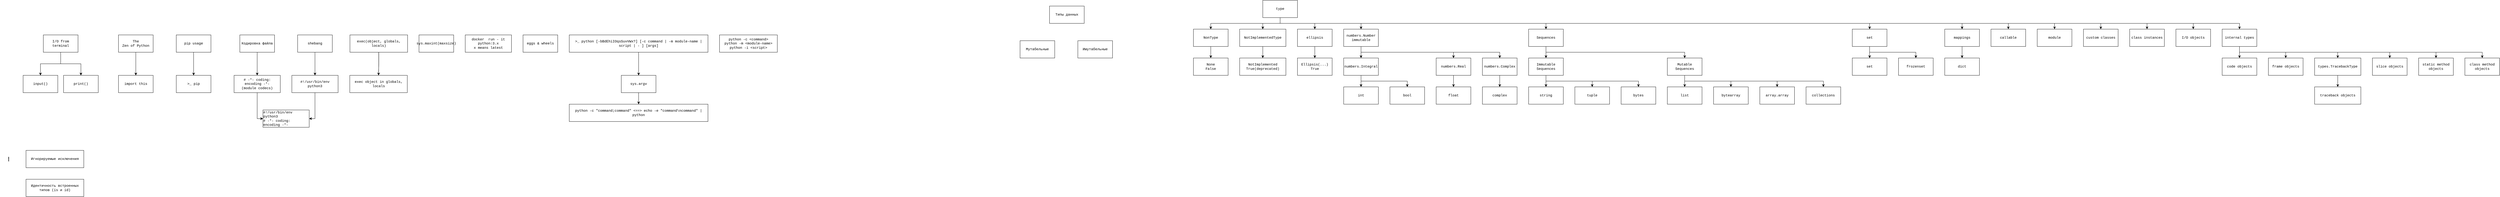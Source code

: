 <mxfile version="17.4.0" type="github">
  <diagram id="f7igN_PYlKPxjjrSWDxX" name="Page-1">
    <mxGraphModel dx="1298" dy="865" grid="1" gridSize="10" guides="1" tooltips="1" connect="1" arrows="1" fold="1" page="1" pageScale="1" pageWidth="827" pageHeight="1169" math="0" shadow="0">
      <root>
        <mxCell id="0" />
        <mxCell id="1" parent="0" />
        <mxCell id="fjqLG9jufIr7hQlXoKtr-2" style="edgeStyle=orthogonalEdgeStyle;rounded=0;orthogonalLoop=1;jettySize=auto;html=1;exitX=0.5;exitY=1;exitDx=0;exitDy=0;entryX=0.5;entryY=0;entryDx=0;entryDy=0;" parent="1" source="402RmO6OI47TIIfogovb-1" target="fjqLG9jufIr7hQlXoKtr-1" edge="1">
          <mxGeometry relative="1" as="geometry" />
        </mxCell>
        <mxCell id="fjqLG9jufIr7hQlXoKtr-4" style="edgeStyle=orthogonalEdgeStyle;rounded=0;orthogonalLoop=1;jettySize=auto;html=1;exitX=0.5;exitY=1;exitDx=0;exitDy=0;" parent="1" source="402RmO6OI47TIIfogovb-1" target="fjqLG9jufIr7hQlXoKtr-3" edge="1">
          <mxGeometry relative="1" as="geometry" />
        </mxCell>
        <mxCell id="402RmO6OI47TIIfogovb-1" value="I/O from terminal" style="rounded=0;whiteSpace=wrap;html=1;" parent="1" vertex="1">
          <mxGeometry x="180" y="180" width="120" height="60" as="geometry" />
        </mxCell>
        <mxCell id="fjqLG9jufIr7hQlXoKtr-1" value="input()" style="whiteSpace=wrap;html=1;" parent="1" vertex="1">
          <mxGeometry x="110" y="320" width="120" height="60" as="geometry" />
        </mxCell>
        <mxCell id="fjqLG9jufIr7hQlXoKtr-3" value="print()" style="whiteSpace=wrap;html=1;" parent="1" vertex="1">
          <mxGeometry x="250" y="320" width="120" height="60" as="geometry" />
        </mxCell>
        <mxCell id="fjqLG9jufIr7hQlXoKtr-7" style="edgeStyle=orthogonalEdgeStyle;rounded=0;orthogonalLoop=1;jettySize=auto;html=1;exitX=0.5;exitY=1;exitDx=0;exitDy=0;entryX=0.5;entryY=0;entryDx=0;entryDy=0;" parent="1" source="fjqLG9jufIr7hQlXoKtr-5" target="fjqLG9jufIr7hQlXoKtr-6" edge="1">
          <mxGeometry relative="1" as="geometry" />
        </mxCell>
        <mxCell id="fjqLG9jufIr7hQlXoKtr-5" value="The &lt;br&gt;Zen of Python" style="whiteSpace=wrap;html=1;" parent="1" vertex="1">
          <mxGeometry x="440" y="180" width="120" height="60" as="geometry" />
        </mxCell>
        <mxCell id="fjqLG9jufIr7hQlXoKtr-6" value="import this" style="whiteSpace=wrap;html=1;" parent="1" vertex="1">
          <mxGeometry x="440" y="320" width="120" height="60" as="geometry" />
        </mxCell>
        <mxCell id="fjqLG9jufIr7hQlXoKtr-10" style="edgeStyle=orthogonalEdgeStyle;rounded=0;orthogonalLoop=1;jettySize=auto;html=1;exitX=0.5;exitY=1;exitDx=0;exitDy=0;" parent="1" source="fjqLG9jufIr7hQlXoKtr-8" target="fjqLG9jufIr7hQlXoKtr-9" edge="1">
          <mxGeometry relative="1" as="geometry" />
        </mxCell>
        <mxCell id="fjqLG9jufIr7hQlXoKtr-8" value="pip usage" style="whiteSpace=wrap;html=1;" parent="1" vertex="1">
          <mxGeometry x="640" y="180" width="120" height="60" as="geometry" />
        </mxCell>
        <mxCell id="fjqLG9jufIr7hQlXoKtr-9" value="&amp;gt;_ pip" style="whiteSpace=wrap;html=1;" parent="1" vertex="1">
          <mxGeometry x="640" y="320" width="120" height="60" as="geometry" />
        </mxCell>
        <mxCell id="fjqLG9jufIr7hQlXoKtr-13" style="edgeStyle=orthogonalEdgeStyle;rounded=0;orthogonalLoop=1;jettySize=auto;html=1;exitX=0.5;exitY=1;exitDx=0;exitDy=0;entryX=0.5;entryY=0;entryDx=0;entryDy=0;" parent="1" source="fjqLG9jufIr7hQlXoKtr-11" target="fjqLG9jufIr7hQlXoKtr-12" edge="1">
          <mxGeometry relative="1" as="geometry" />
        </mxCell>
        <mxCell id="fjqLG9jufIr7hQlXoKtr-11" value="Кодировка файла" style="whiteSpace=wrap;html=1;" parent="1" vertex="1">
          <mxGeometry x="860" y="180" width="120" height="60" as="geometry" />
        </mxCell>
        <mxCell id="fjqLG9jufIr7hQlXoKtr-20" style="edgeStyle=orthogonalEdgeStyle;rounded=0;orthogonalLoop=1;jettySize=auto;html=1;exitX=0.5;exitY=1;exitDx=0;exitDy=0;entryX=0;entryY=0.5;entryDx=0;entryDy=0;" parent="1" source="fjqLG9jufIr7hQlXoKtr-12" target="fjqLG9jufIr7hQlXoKtr-17" edge="1">
          <mxGeometry relative="1" as="geometry" />
        </mxCell>
        <mxCell id="fjqLG9jufIr7hQlXoKtr-12" value="# -*- coding: encoding -*-&lt;br&gt;(module codecs)" style="whiteSpace=wrap;html=1;" parent="1" vertex="1">
          <mxGeometry x="840" y="320" width="160" height="60" as="geometry" />
        </mxCell>
        <mxCell id="fjqLG9jufIr7hQlXoKtr-16" style="edgeStyle=orthogonalEdgeStyle;rounded=0;orthogonalLoop=1;jettySize=auto;html=1;exitX=0.5;exitY=1;exitDx=0;exitDy=0;entryX=0.5;entryY=0;entryDx=0;entryDy=0;" parent="1" source="fjqLG9jufIr7hQlXoKtr-14" target="fjqLG9jufIr7hQlXoKtr-15" edge="1">
          <mxGeometry relative="1" as="geometry" />
        </mxCell>
        <mxCell id="fjqLG9jufIr7hQlXoKtr-14" value="shebang" style="whiteSpace=wrap;html=1;" parent="1" vertex="1">
          <mxGeometry x="1060" y="180" width="120" height="60" as="geometry" />
        </mxCell>
        <mxCell id="fjqLG9jufIr7hQlXoKtr-19" style="edgeStyle=orthogonalEdgeStyle;rounded=0;orthogonalLoop=1;jettySize=auto;html=1;exitX=0.5;exitY=1;exitDx=0;exitDy=0;entryX=1;entryY=0.5;entryDx=0;entryDy=0;" parent="1" source="fjqLG9jufIr7hQlXoKtr-15" target="fjqLG9jufIr7hQlXoKtr-17" edge="1">
          <mxGeometry relative="1" as="geometry" />
        </mxCell>
        <mxCell id="fjqLG9jufIr7hQlXoKtr-15" value="#!/usr/bin/env python3" style="whiteSpace=wrap;html=1;" parent="1" vertex="1">
          <mxGeometry x="1040" y="320" width="160" height="60" as="geometry" />
        </mxCell>
        <mxCell id="fjqLG9jufIr7hQlXoKtr-17" value="&lt;div style=&quot;text-align: left&quot;&gt;#!/usr/bin/env python3&lt;/div&gt;&lt;div style=&quot;text-align: left&quot;&gt;# -*- coding: encoding -*-&lt;/div&gt;" style="whiteSpace=wrap;html=1;" parent="1" vertex="1">
          <mxGeometry x="940" y="440" width="160" height="60" as="geometry" />
        </mxCell>
        <mxCell id="fjqLG9jufIr7hQlXoKtr-23" style="edgeStyle=orthogonalEdgeStyle;rounded=0;orthogonalLoop=1;jettySize=auto;html=1;exitX=0.5;exitY=1;exitDx=0;exitDy=0;entryX=0.5;entryY=0;entryDx=0;entryDy=0;" parent="1" source="fjqLG9jufIr7hQlXoKtr-21" target="fjqLG9jufIr7hQlXoKtr-22" edge="1">
          <mxGeometry relative="1" as="geometry" />
        </mxCell>
        <mxCell id="fjqLG9jufIr7hQlXoKtr-21" value="exec(object, globals, locals)" style="whiteSpace=wrap;html=1;" parent="1" vertex="1">
          <mxGeometry x="1241" y="180" width="199.5" height="60" as="geometry" />
        </mxCell>
        <mxCell id="fjqLG9jufIr7hQlXoKtr-22" value="exec object in globals, locals" style="whiteSpace=wrap;html=1;" parent="1" vertex="1">
          <mxGeometry x="1240.5" y="320" width="199" height="60" as="geometry" />
        </mxCell>
        <mxCell id="fjqLG9jufIr7hQlXoKtr-24" value="Игнорируемые исключения" style="whiteSpace=wrap;html=1;" parent="1" vertex="1">
          <mxGeometry x="120" y="580" width="200" height="60" as="geometry" />
        </mxCell>
        <mxCell id="fjqLG9jufIr7hQlXoKtr-25" value="&lt;font style=&quot;font-size: 20px&quot;&gt;!&lt;/font&gt;" style="text;html=1;strokeColor=none;fillColor=none;align=center;verticalAlign=middle;whiteSpace=wrap;rounded=0;" parent="1" vertex="1">
          <mxGeometry x="30" y="595" width="60" height="30" as="geometry" />
        </mxCell>
        <mxCell id="fjqLG9jufIr7hQlXoKtr-26" value="sys.maxint(maxsize)" style="whiteSpace=wrap;html=1;fontSize=12;fontStyle=0" parent="1" vertex="1">
          <mxGeometry x="1480" y="180" width="120" height="60" as="geometry" />
        </mxCell>
        <mxCell id="fjqLG9jufIr7hQlXoKtr-27" value="Идентичность встроенных типов (is и id)" style="whiteSpace=wrap;html=1;fontSize=12;" parent="1" vertex="1">
          <mxGeometry x="120" y="680" width="200" height="60" as="geometry" />
        </mxCell>
        <mxCell id="fjqLG9jufIr7hQlXoKtr-28" value="docker &amp;nbsp;run - it python:3.x&lt;br&gt;x means latest" style="whiteSpace=wrap;html=1;fontSize=12;" parent="1" vertex="1">
          <mxGeometry x="1640" y="180" width="160" height="60" as="geometry" />
        </mxCell>
        <mxCell id="fjqLG9jufIr7hQlXoKtr-29" value="eggs &amp;amp; wheels" style="whiteSpace=wrap;html=1;fontSize=12;" parent="1" vertex="1">
          <mxGeometry x="1840" y="180" width="120" height="60" as="geometry" />
        </mxCell>
        <mxCell id="fjqLG9jufIr7hQlXoKtr-33" style="edgeStyle=orthogonalEdgeStyle;rounded=0;orthogonalLoop=1;jettySize=auto;html=1;exitX=0.5;exitY=1;exitDx=0;exitDy=0;entryX=0.5;entryY=0;entryDx=0;entryDy=0;fontSize=12;" parent="1" source="fjqLG9jufIr7hQlXoKtr-30" target="fjqLG9jufIr7hQlXoKtr-32" edge="1">
          <mxGeometry relative="1" as="geometry" />
        </mxCell>
        <mxCell id="fjqLG9jufIr7hQlXoKtr-30" value="&amp;gt;_&amp;nbsp;python [-bBdEhiIOqsSuvVWx?] [-c command | -m module-name | script | - ] [args]" style="whiteSpace=wrap;html=1;fontSize=12;" parent="1" vertex="1">
          <mxGeometry x="2000" y="180" width="480" height="60" as="geometry" />
        </mxCell>
        <mxCell id="fjqLG9jufIr7hQlXoKtr-35" style="edgeStyle=orthogonalEdgeStyle;rounded=0;orthogonalLoop=1;jettySize=auto;html=1;exitX=0.5;exitY=1;exitDx=0;exitDy=0;entryX=0.5;entryY=0;entryDx=0;entryDy=0;fontSize=12;" parent="1" source="fjqLG9jufIr7hQlXoKtr-32" target="fjqLG9jufIr7hQlXoKtr-34" edge="1">
          <mxGeometry relative="1" as="geometry" />
        </mxCell>
        <mxCell id="fjqLG9jufIr7hQlXoKtr-32" value="sys.argv" style="whiteSpace=wrap;html=1;fontSize=12;" parent="1" vertex="1">
          <mxGeometry x="2180" y="320" width="120" height="60" as="geometry" />
        </mxCell>
        <mxCell id="fjqLG9jufIr7hQlXoKtr-34" value="python -c &quot;command;command&quot; &amp;lt;==&amp;gt; echo -e &quot;command\ncommand&quot; | python" style="whiteSpace=wrap;html=1;fontSize=12;" parent="1" vertex="1">
          <mxGeometry x="2000" y="420" width="480" height="60" as="geometry" />
        </mxCell>
        <mxCell id="dHfb87SPBxzQ6KdG2XZ1-1" value="python -c &amp;lt;command&amp;gt;&lt;br&gt;python -m &amp;lt;module-name&amp;gt;&lt;br&gt;python -i &amp;lt;script&amp;gt;" style="whiteSpace=wrap;html=1;" parent="1" vertex="1">
          <mxGeometry x="2520" y="180" width="200" height="60" as="geometry" />
        </mxCell>
        <mxCell id="pvh-8OEyMAAPhfDKWapa-1" value="Типы данных" style="whiteSpace=wrap;html=1;" parent="1" vertex="1">
          <mxGeometry x="3662" y="80" width="120" height="60" as="geometry" />
        </mxCell>
        <mxCell id="pvh-8OEyMAAPhfDKWapa-2" value="Мутабельные" style="whiteSpace=wrap;html=1;" parent="1" vertex="1">
          <mxGeometry x="3560" y="200" width="120" height="60" as="geometry" />
        </mxCell>
        <mxCell id="pvh-8OEyMAAPhfDKWapa-3" value="Имутабельные" style="whiteSpace=wrap;html=1;" parent="1" vertex="1">
          <mxGeometry x="3760" y="200" width="120" height="60" as="geometry" />
        </mxCell>
        <mxCell id="pvh-8OEyMAAPhfDKWapa-29" style="edgeStyle=orthogonalEdgeStyle;rounded=0;orthogonalLoop=1;jettySize=auto;html=1;exitX=0.5;exitY=1;exitDx=0;exitDy=0;fontFamily=Courier New;" parent="1" source="pvh-8OEyMAAPhfDKWapa-4" target="pvh-8OEyMAAPhfDKWapa-11" edge="1">
          <mxGeometry relative="1" as="geometry" />
        </mxCell>
        <mxCell id="pvh-8OEyMAAPhfDKWapa-30" style="edgeStyle=orthogonalEdgeStyle;rounded=0;orthogonalLoop=1;jettySize=auto;html=1;exitX=0.5;exitY=1;exitDx=0;exitDy=0;fontFamily=Courier New;" parent="1" source="pvh-8OEyMAAPhfDKWapa-4" target="pvh-8OEyMAAPhfDKWapa-19" edge="1">
          <mxGeometry relative="1" as="geometry" />
        </mxCell>
        <mxCell id="pvh-8OEyMAAPhfDKWapa-32" style="edgeStyle=orthogonalEdgeStyle;rounded=0;orthogonalLoop=1;jettySize=auto;html=1;exitX=0.5;exitY=1;exitDx=0;exitDy=0;entryX=0.5;entryY=0;entryDx=0;entryDy=0;fontFamily=Courier New;" parent="1" source="pvh-8OEyMAAPhfDKWapa-4" target="pvh-8OEyMAAPhfDKWapa-5" edge="1">
          <mxGeometry relative="1" as="geometry" />
        </mxCell>
        <mxCell id="pvh-8OEyMAAPhfDKWapa-34" style="edgeStyle=orthogonalEdgeStyle;rounded=0;orthogonalLoop=1;jettySize=auto;html=1;exitX=0.5;exitY=1;exitDx=0;exitDy=0;fontFamily=Courier New;" parent="1" source="pvh-8OEyMAAPhfDKWapa-4" target="pvh-8OEyMAAPhfDKWapa-7" edge="1">
          <mxGeometry relative="1" as="geometry" />
        </mxCell>
        <mxCell id="pvh-8OEyMAAPhfDKWapa-35" style="edgeStyle=orthogonalEdgeStyle;rounded=0;orthogonalLoop=1;jettySize=auto;html=1;exitX=0.5;exitY=1;exitDx=0;exitDy=0;entryX=0.5;entryY=0;entryDx=0;entryDy=0;fontFamily=Courier New;" parent="1" source="pvh-8OEyMAAPhfDKWapa-4" target="pvh-8OEyMAAPhfDKWapa-9" edge="1">
          <mxGeometry relative="1" as="geometry" />
        </mxCell>
        <mxCell id="pvh-8OEyMAAPhfDKWapa-55" style="edgeStyle=orthogonalEdgeStyle;rounded=0;orthogonalLoop=1;jettySize=auto;html=1;exitX=0.5;exitY=1;exitDx=0;exitDy=0;entryX=0.5;entryY=0;entryDx=0;entryDy=0;fontFamily=Courier New;" parent="1" source="pvh-8OEyMAAPhfDKWapa-4" target="pvh-8OEyMAAPhfDKWapa-54" edge="1">
          <mxGeometry relative="1" as="geometry" />
        </mxCell>
        <mxCell id="pvh-8OEyMAAPhfDKWapa-63" style="edgeStyle=orthogonalEdgeStyle;rounded=0;orthogonalLoop=1;jettySize=auto;html=1;exitX=0.5;exitY=1;exitDx=0;exitDy=0;fontFamily=Courier New;" parent="1" source="pvh-8OEyMAAPhfDKWapa-4" target="pvh-8OEyMAAPhfDKWapa-60" edge="1">
          <mxGeometry relative="1" as="geometry" />
        </mxCell>
        <mxCell id="pvh-8OEyMAAPhfDKWapa-4" value="type" style="whiteSpace=wrap;html=1;fontFamily=Courier New;" parent="1" vertex="1">
          <mxGeometry x="4400" y="60" width="120" height="60" as="geometry" />
        </mxCell>
        <mxCell id="pvh-8OEyMAAPhfDKWapa-33" style="edgeStyle=orthogonalEdgeStyle;rounded=0;orthogonalLoop=1;jettySize=auto;html=1;exitX=0.5;exitY=1;exitDx=0;exitDy=0;entryX=0.5;entryY=0;entryDx=0;entryDy=0;fontFamily=Courier New;" parent="1" source="pvh-8OEyMAAPhfDKWapa-5" target="pvh-8OEyMAAPhfDKWapa-6" edge="1">
          <mxGeometry relative="1" as="geometry" />
        </mxCell>
        <mxCell id="pvh-8OEyMAAPhfDKWapa-5" value="NonType" style="whiteSpace=wrap;html=1;fontFamily=Courier New;" parent="1" vertex="1">
          <mxGeometry x="4160" y="160" width="120" height="60" as="geometry" />
        </mxCell>
        <mxCell id="pvh-8OEyMAAPhfDKWapa-6" value="None&lt;br&gt;False" style="whiteSpace=wrap;html=1;fontFamily=Courier New;" parent="1" vertex="1">
          <mxGeometry x="4160" y="260" width="120" height="60" as="geometry" />
        </mxCell>
        <mxCell id="pvh-8OEyMAAPhfDKWapa-36" style="edgeStyle=orthogonalEdgeStyle;rounded=0;orthogonalLoop=1;jettySize=auto;html=1;exitX=0.5;exitY=1;exitDx=0;exitDy=0;entryX=0.5;entryY=0;entryDx=0;entryDy=0;fontFamily=Courier New;" parent="1" source="pvh-8OEyMAAPhfDKWapa-7" target="pvh-8OEyMAAPhfDKWapa-8" edge="1">
          <mxGeometry relative="1" as="geometry" />
        </mxCell>
        <mxCell id="pvh-8OEyMAAPhfDKWapa-7" value="NotImplementedType" style="whiteSpace=wrap;html=1;fontFamily=Courier New;" parent="1" vertex="1">
          <mxGeometry x="4320" y="160" width="160" height="60" as="geometry" />
        </mxCell>
        <mxCell id="pvh-8OEyMAAPhfDKWapa-8" value="NotImplemented&lt;br&gt;True(deprecated)" style="whiteSpace=wrap;html=1;fontFamily=Courier New;" parent="1" vertex="1">
          <mxGeometry x="4320" y="260" width="160" height="60" as="geometry" />
        </mxCell>
        <mxCell id="pvh-8OEyMAAPhfDKWapa-37" style="edgeStyle=orthogonalEdgeStyle;rounded=0;orthogonalLoop=1;jettySize=auto;html=1;exitX=0.5;exitY=1;exitDx=0;exitDy=0;entryX=0.5;entryY=0;entryDx=0;entryDy=0;fontFamily=Courier New;" parent="1" source="pvh-8OEyMAAPhfDKWapa-9" target="pvh-8OEyMAAPhfDKWapa-10" edge="1">
          <mxGeometry relative="1" as="geometry" />
        </mxCell>
        <mxCell id="pvh-8OEyMAAPhfDKWapa-9" value="ellipsis" style="whiteSpace=wrap;html=1;fontFamily=Courier New;" parent="1" vertex="1">
          <mxGeometry x="4520" y="160" width="120" height="60" as="geometry" />
        </mxCell>
        <mxCell id="pvh-8OEyMAAPhfDKWapa-10" value="Ellipsis(...)&lt;br&gt;True" style="whiteSpace=wrap;html=1;fontFamily=Courier New;" parent="1" vertex="1">
          <mxGeometry x="4520" y="260" width="120" height="60" as="geometry" />
        </mxCell>
        <mxCell id="pvh-8OEyMAAPhfDKWapa-21" style="edgeStyle=orthogonalEdgeStyle;rounded=0;orthogonalLoop=1;jettySize=auto;html=1;exitX=0.5;exitY=1;exitDx=0;exitDy=0;entryX=0.5;entryY=0;entryDx=0;entryDy=0;fontFamily=Courier New;" parent="1" source="pvh-8OEyMAAPhfDKWapa-11" target="pvh-8OEyMAAPhfDKWapa-12" edge="1">
          <mxGeometry relative="1" as="geometry" />
        </mxCell>
        <mxCell id="pvh-8OEyMAAPhfDKWapa-24" style="edgeStyle=orthogonalEdgeStyle;rounded=0;orthogonalLoop=1;jettySize=auto;html=1;exitX=0.5;exitY=1;exitDx=0;exitDy=0;fontFamily=Courier New;" parent="1" source="pvh-8OEyMAAPhfDKWapa-11" target="pvh-8OEyMAAPhfDKWapa-14" edge="1">
          <mxGeometry relative="1" as="geometry" />
        </mxCell>
        <mxCell id="pvh-8OEyMAAPhfDKWapa-26" style="edgeStyle=orthogonalEdgeStyle;rounded=0;orthogonalLoop=1;jettySize=auto;html=1;exitX=0.5;exitY=1;exitDx=0;exitDy=0;entryX=0.5;entryY=0;entryDx=0;entryDy=0;fontFamily=Courier New;" parent="1" source="pvh-8OEyMAAPhfDKWapa-11" target="pvh-8OEyMAAPhfDKWapa-17" edge="1">
          <mxGeometry relative="1" as="geometry" />
        </mxCell>
        <mxCell id="pvh-8OEyMAAPhfDKWapa-11" value="numbers.Number&lt;br&gt;immutable" style="whiteSpace=wrap;html=1;fontFamily=Courier New;" parent="1" vertex="1">
          <mxGeometry x="4680" y="160" width="120" height="60" as="geometry" />
        </mxCell>
        <mxCell id="pvh-8OEyMAAPhfDKWapa-22" style="edgeStyle=orthogonalEdgeStyle;rounded=0;orthogonalLoop=1;jettySize=auto;html=1;exitX=0.5;exitY=1;exitDx=0;exitDy=0;entryX=0.5;entryY=0;entryDx=0;entryDy=0;fontFamily=Courier New;" parent="1" source="pvh-8OEyMAAPhfDKWapa-12" target="pvh-8OEyMAAPhfDKWapa-13" edge="1">
          <mxGeometry relative="1" as="geometry" />
        </mxCell>
        <mxCell id="pvh-8OEyMAAPhfDKWapa-23" style="edgeStyle=orthogonalEdgeStyle;rounded=0;orthogonalLoop=1;jettySize=auto;html=1;exitX=0.5;exitY=1;exitDx=0;exitDy=0;fontFamily=Courier New;" parent="1" source="pvh-8OEyMAAPhfDKWapa-12" target="pvh-8OEyMAAPhfDKWapa-15" edge="1">
          <mxGeometry relative="1" as="geometry" />
        </mxCell>
        <mxCell id="pvh-8OEyMAAPhfDKWapa-12" value="numbers.Integral" style="whiteSpace=wrap;html=1;fontFamily=Courier New;" parent="1" vertex="1">
          <mxGeometry x="4680" y="260" width="120" height="60" as="geometry" />
        </mxCell>
        <mxCell id="pvh-8OEyMAAPhfDKWapa-13" value="int" style="whiteSpace=wrap;html=1;fontFamily=Courier New;" parent="1" vertex="1">
          <mxGeometry x="4680" y="360" width="120" height="60" as="geometry" />
        </mxCell>
        <mxCell id="pvh-8OEyMAAPhfDKWapa-25" style="edgeStyle=orthogonalEdgeStyle;rounded=0;orthogonalLoop=1;jettySize=auto;html=1;exitX=0.5;exitY=1;exitDx=0;exitDy=0;entryX=0.5;entryY=0;entryDx=0;entryDy=0;fontFamily=Courier New;" parent="1" source="pvh-8OEyMAAPhfDKWapa-14" target="pvh-8OEyMAAPhfDKWapa-16" edge="1">
          <mxGeometry relative="1" as="geometry" />
        </mxCell>
        <mxCell id="pvh-8OEyMAAPhfDKWapa-14" value="numbers.Real" style="whiteSpace=wrap;html=1;fontFamily=Courier New;" parent="1" vertex="1">
          <mxGeometry x="5000" y="260" width="120" height="60" as="geometry" />
        </mxCell>
        <mxCell id="pvh-8OEyMAAPhfDKWapa-15" value="bool" style="whiteSpace=wrap;html=1;fontFamily=Courier New;" parent="1" vertex="1">
          <mxGeometry x="4840" y="360" width="120" height="60" as="geometry" />
        </mxCell>
        <mxCell id="pvh-8OEyMAAPhfDKWapa-16" value="float" style="whiteSpace=wrap;html=1;fontFamily=Courier New;" parent="1" vertex="1">
          <mxGeometry x="5000" y="360" width="120" height="60" as="geometry" />
        </mxCell>
        <mxCell id="pvh-8OEyMAAPhfDKWapa-27" style="edgeStyle=orthogonalEdgeStyle;rounded=0;orthogonalLoop=1;jettySize=auto;html=1;exitX=0.5;exitY=1;exitDx=0;exitDy=0;entryX=0.5;entryY=0;entryDx=0;entryDy=0;fontFamily=Courier New;" parent="1" source="pvh-8OEyMAAPhfDKWapa-17" target="pvh-8OEyMAAPhfDKWapa-18" edge="1">
          <mxGeometry relative="1" as="geometry" />
        </mxCell>
        <mxCell id="pvh-8OEyMAAPhfDKWapa-17" value="numbers.Complex" style="whiteSpace=wrap;html=1;fontFamily=Courier New;" parent="1" vertex="1">
          <mxGeometry x="5160" y="260" width="120" height="60" as="geometry" />
        </mxCell>
        <mxCell id="pvh-8OEyMAAPhfDKWapa-18" value="complex" style="whiteSpace=wrap;html=1;fontFamily=Courier New;" parent="1" vertex="1">
          <mxGeometry x="5160" y="360" width="120" height="60" as="geometry" />
        </mxCell>
        <mxCell id="pvh-8OEyMAAPhfDKWapa-31" style="edgeStyle=orthogonalEdgeStyle;rounded=0;orthogonalLoop=1;jettySize=auto;html=1;exitX=0.5;exitY=1;exitDx=0;exitDy=0;entryX=0.5;entryY=0;entryDx=0;entryDy=0;fontFamily=Courier New;" parent="1" source="pvh-8OEyMAAPhfDKWapa-19" target="pvh-8OEyMAAPhfDKWapa-20" edge="1">
          <mxGeometry relative="1" as="geometry" />
        </mxCell>
        <mxCell id="pvh-8OEyMAAPhfDKWapa-45" style="edgeStyle=orthogonalEdgeStyle;rounded=0;orthogonalLoop=1;jettySize=auto;html=1;exitX=0.5;exitY=1;exitDx=0;exitDy=0;entryX=0.5;entryY=0;entryDx=0;entryDy=0;fontFamily=Courier New;" parent="1" source="pvh-8OEyMAAPhfDKWapa-19" target="pvh-8OEyMAAPhfDKWapa-44" edge="1">
          <mxGeometry relative="1" as="geometry" />
        </mxCell>
        <mxCell id="pvh-8OEyMAAPhfDKWapa-19" value="Sequences" style="whiteSpace=wrap;html=1;fontFamily=Courier New;" parent="1" vertex="1">
          <mxGeometry x="5320" y="160" width="120" height="60" as="geometry" />
        </mxCell>
        <mxCell id="pvh-8OEyMAAPhfDKWapa-39" style="edgeStyle=orthogonalEdgeStyle;rounded=0;orthogonalLoop=1;jettySize=auto;html=1;exitX=0.5;exitY=1;exitDx=0;exitDy=0;entryX=0.5;entryY=0;entryDx=0;entryDy=0;fontFamily=Courier New;" parent="1" source="pvh-8OEyMAAPhfDKWapa-20" target="pvh-8OEyMAAPhfDKWapa-38" edge="1">
          <mxGeometry relative="1" as="geometry" />
        </mxCell>
        <mxCell id="pvh-8OEyMAAPhfDKWapa-41" style="edgeStyle=orthogonalEdgeStyle;rounded=0;orthogonalLoop=1;jettySize=auto;html=1;exitX=0.5;exitY=1;exitDx=0;exitDy=0;fontFamily=Courier New;" parent="1" source="pvh-8OEyMAAPhfDKWapa-20" target="pvh-8OEyMAAPhfDKWapa-40" edge="1">
          <mxGeometry relative="1" as="geometry" />
        </mxCell>
        <mxCell id="pvh-8OEyMAAPhfDKWapa-43" style="edgeStyle=orthogonalEdgeStyle;rounded=0;orthogonalLoop=1;jettySize=auto;html=1;exitX=0.5;exitY=1;exitDx=0;exitDy=0;entryX=0.5;entryY=0;entryDx=0;entryDy=0;fontFamily=Courier New;" parent="1" source="pvh-8OEyMAAPhfDKWapa-20" target="pvh-8OEyMAAPhfDKWapa-42" edge="1">
          <mxGeometry relative="1" as="geometry" />
        </mxCell>
        <mxCell id="pvh-8OEyMAAPhfDKWapa-20" value="Immutable Sequences" style="whiteSpace=wrap;html=1;fontFamily=Courier New;" parent="1" vertex="1">
          <mxGeometry x="5320" y="260" width="120" height="60" as="geometry" />
        </mxCell>
        <mxCell id="pvh-8OEyMAAPhfDKWapa-38" value="string" style="whiteSpace=wrap;html=1;fontFamily=Courier New;" parent="1" vertex="1">
          <mxGeometry x="5320" y="360" width="120" height="60" as="geometry" />
        </mxCell>
        <mxCell id="pvh-8OEyMAAPhfDKWapa-40" value="tuple" style="whiteSpace=wrap;html=1;fontFamily=Courier New;" parent="1" vertex="1">
          <mxGeometry x="5480" y="360" width="120" height="60" as="geometry" />
        </mxCell>
        <mxCell id="pvh-8OEyMAAPhfDKWapa-42" value="bytes" style="whiteSpace=wrap;html=1;fontFamily=Courier New;" parent="1" vertex="1">
          <mxGeometry x="5640" y="360" width="120" height="60" as="geometry" />
        </mxCell>
        <mxCell id="pvh-8OEyMAAPhfDKWapa-47" style="edgeStyle=orthogonalEdgeStyle;rounded=0;orthogonalLoop=1;jettySize=auto;html=1;exitX=0.5;exitY=1;exitDx=0;exitDy=0;fontFamily=Courier New;" parent="1" source="pvh-8OEyMAAPhfDKWapa-44" target="pvh-8OEyMAAPhfDKWapa-46" edge="1">
          <mxGeometry relative="1" as="geometry" />
        </mxCell>
        <mxCell id="pvh-8OEyMAAPhfDKWapa-49" style="edgeStyle=orthogonalEdgeStyle;rounded=0;orthogonalLoop=1;jettySize=auto;html=1;exitX=0.5;exitY=1;exitDx=0;exitDy=0;entryX=0.5;entryY=0;entryDx=0;entryDy=0;fontFamily=Courier New;" parent="1" source="pvh-8OEyMAAPhfDKWapa-44" target="pvh-8OEyMAAPhfDKWapa-48" edge="1">
          <mxGeometry relative="1" as="geometry" />
        </mxCell>
        <mxCell id="pvh-8OEyMAAPhfDKWapa-51" style="edgeStyle=orthogonalEdgeStyle;rounded=0;orthogonalLoop=1;jettySize=auto;html=1;exitX=0.5;exitY=1;exitDx=0;exitDy=0;fontFamily=Courier New;" parent="1" source="pvh-8OEyMAAPhfDKWapa-44" target="pvh-8OEyMAAPhfDKWapa-50" edge="1">
          <mxGeometry relative="1" as="geometry" />
        </mxCell>
        <mxCell id="pvh-8OEyMAAPhfDKWapa-53" style="edgeStyle=orthogonalEdgeStyle;rounded=0;orthogonalLoop=1;jettySize=auto;html=1;exitX=0.5;exitY=1;exitDx=0;exitDy=0;entryX=0.5;entryY=0;entryDx=0;entryDy=0;fontFamily=Courier New;" parent="1" source="pvh-8OEyMAAPhfDKWapa-44" target="pvh-8OEyMAAPhfDKWapa-52" edge="1">
          <mxGeometry relative="1" as="geometry" />
        </mxCell>
        <mxCell id="pvh-8OEyMAAPhfDKWapa-44" value="Mutable Sequences" style="whiteSpace=wrap;html=1;fontFamily=Courier New;" parent="1" vertex="1">
          <mxGeometry x="5800" y="260" width="120" height="60" as="geometry" />
        </mxCell>
        <mxCell id="pvh-8OEyMAAPhfDKWapa-46" value="list" style="whiteSpace=wrap;html=1;fontFamily=Courier New;" parent="1" vertex="1">
          <mxGeometry x="5800" y="360" width="120" height="60" as="geometry" />
        </mxCell>
        <mxCell id="pvh-8OEyMAAPhfDKWapa-48" value="bytearray" style="whiteSpace=wrap;html=1;fontFamily=Courier New;" parent="1" vertex="1">
          <mxGeometry x="5960" y="360" width="120" height="60" as="geometry" />
        </mxCell>
        <mxCell id="pvh-8OEyMAAPhfDKWapa-50" value="array.array" style="whiteSpace=wrap;html=1;fontFamily=Courier New;" parent="1" vertex="1">
          <mxGeometry x="6120" y="360" width="120" height="60" as="geometry" />
        </mxCell>
        <mxCell id="pvh-8OEyMAAPhfDKWapa-52" value="collections" style="whiteSpace=wrap;html=1;fontFamily=Courier New;" parent="1" vertex="1">
          <mxGeometry x="6280" y="360" width="120" height="60" as="geometry" />
        </mxCell>
        <mxCell id="pvh-8OEyMAAPhfDKWapa-58" style="edgeStyle=orthogonalEdgeStyle;rounded=0;orthogonalLoop=1;jettySize=auto;html=1;exitX=0.5;exitY=1;exitDx=0;exitDy=0;entryX=0.5;entryY=0;entryDx=0;entryDy=0;fontFamily=Courier New;" parent="1" source="pvh-8OEyMAAPhfDKWapa-54" target="pvh-8OEyMAAPhfDKWapa-56" edge="1">
          <mxGeometry relative="1" as="geometry" />
        </mxCell>
        <mxCell id="pvh-8OEyMAAPhfDKWapa-59" style="edgeStyle=orthogonalEdgeStyle;rounded=0;orthogonalLoop=1;jettySize=auto;html=1;exitX=0.5;exitY=1;exitDx=0;exitDy=0;fontFamily=Courier New;" parent="1" source="pvh-8OEyMAAPhfDKWapa-54" target="pvh-8OEyMAAPhfDKWapa-57" edge="1">
          <mxGeometry relative="1" as="geometry" />
        </mxCell>
        <mxCell id="pvh-8OEyMAAPhfDKWapa-54" value="set" style="whiteSpace=wrap;html=1;fontFamily=Courier New;" parent="1" vertex="1">
          <mxGeometry x="6440" y="160" width="120" height="60" as="geometry" />
        </mxCell>
        <mxCell id="pvh-8OEyMAAPhfDKWapa-56" value="set" style="whiteSpace=wrap;html=1;fontFamily=Courier New;" parent="1" vertex="1">
          <mxGeometry x="6440" y="260" width="120" height="60" as="geometry" />
        </mxCell>
        <mxCell id="pvh-8OEyMAAPhfDKWapa-57" value="frozenset" style="whiteSpace=wrap;html=1;fontFamily=Courier New;" parent="1" vertex="1">
          <mxGeometry x="6600" y="260" width="120" height="60" as="geometry" />
        </mxCell>
        <mxCell id="pvh-8OEyMAAPhfDKWapa-62" style="edgeStyle=orthogonalEdgeStyle;rounded=0;orthogonalLoop=1;jettySize=auto;html=1;exitX=0.5;exitY=1;exitDx=0;exitDy=0;entryX=0.5;entryY=0;entryDx=0;entryDy=0;fontFamily=Courier New;" parent="1" source="pvh-8OEyMAAPhfDKWapa-60" target="pvh-8OEyMAAPhfDKWapa-61" edge="1">
          <mxGeometry relative="1" as="geometry" />
        </mxCell>
        <mxCell id="pvh-8OEyMAAPhfDKWapa-60" value="mappings" style="whiteSpace=wrap;html=1;fontFamily=Courier New;" parent="1" vertex="1">
          <mxGeometry x="6760" y="160" width="120" height="60" as="geometry" />
        </mxCell>
        <mxCell id="pvh-8OEyMAAPhfDKWapa-61" value="dict" style="whiteSpace=wrap;html=1;fontFamily=Courier New;" parent="1" vertex="1">
          <mxGeometry x="6760" y="260" width="120" height="60" as="geometry" />
        </mxCell>
        <mxCell id="pvh-8OEyMAAPhfDKWapa-64" value="callable" style="whiteSpace=wrap;html=1;fontFamily=Courier New;" parent="1" vertex="1">
          <mxGeometry x="6920" y="160" width="120" height="60" as="geometry" />
        </mxCell>
        <mxCell id="pvh-8OEyMAAPhfDKWapa-66" value="module" style="whiteSpace=wrap;html=1;fontFamily=Courier New;" parent="1" vertex="1">
          <mxGeometry x="7080" y="160" width="120" height="60" as="geometry" />
        </mxCell>
        <mxCell id="pvh-8OEyMAAPhfDKWapa-67" value="custom classes" style="whiteSpace=wrap;html=1;fontFamily=Courier New;" parent="1" vertex="1">
          <mxGeometry x="7240" y="160" width="120" height="60" as="geometry" />
        </mxCell>
        <mxCell id="AAdFp3yC4sRfmH3a8Seg-1" style="edgeStyle=orthogonalEdgeStyle;rounded=0;orthogonalLoop=1;jettySize=auto;html=1;exitX=0.5;exitY=1;exitDx=0;exitDy=0;entryX=0.5;entryY=0;entryDx=0;entryDy=0;fontFamily=Courier New;" edge="1" parent="1" source="AAdFp3yC4sRfmH3a8Seg-3" target="AAdFp3yC4sRfmH3a8Seg-4">
          <mxGeometry relative="1" as="geometry" />
        </mxCell>
        <mxCell id="AAdFp3yC4sRfmH3a8Seg-2" style="edgeStyle=orthogonalEdgeStyle;rounded=0;orthogonalLoop=1;jettySize=auto;html=1;exitX=0.5;exitY=1;exitDx=0;exitDy=0;fontFamily=Courier New;" edge="1" parent="1" source="AAdFp3yC4sRfmH3a8Seg-3" target="AAdFp3yC4sRfmH3a8Seg-5">
          <mxGeometry relative="1" as="geometry" />
        </mxCell>
        <mxCell id="AAdFp3yC4sRfmH3a8Seg-3" value="I/O from terminal" style="rounded=0;whiteSpace=wrap;html=1;fontFamily=Courier New;" vertex="1" parent="1">
          <mxGeometry x="180" y="180" width="120" height="60" as="geometry" />
        </mxCell>
        <mxCell id="AAdFp3yC4sRfmH3a8Seg-4" value="input()" style="whiteSpace=wrap;html=1;fontFamily=Courier New;" vertex="1" parent="1">
          <mxGeometry x="110" y="320" width="120" height="60" as="geometry" />
        </mxCell>
        <mxCell id="AAdFp3yC4sRfmH3a8Seg-5" value="print()" style="whiteSpace=wrap;html=1;fontFamily=Courier New;" vertex="1" parent="1">
          <mxGeometry x="250" y="320" width="120" height="60" as="geometry" />
        </mxCell>
        <mxCell id="AAdFp3yC4sRfmH3a8Seg-6" style="edgeStyle=orthogonalEdgeStyle;rounded=0;orthogonalLoop=1;jettySize=auto;html=1;exitX=0.5;exitY=1;exitDx=0;exitDy=0;entryX=0.5;entryY=0;entryDx=0;entryDy=0;fontFamily=Courier New;" edge="1" parent="1" source="AAdFp3yC4sRfmH3a8Seg-7" target="AAdFp3yC4sRfmH3a8Seg-8">
          <mxGeometry relative="1" as="geometry" />
        </mxCell>
        <mxCell id="AAdFp3yC4sRfmH3a8Seg-7" value="The &lt;br&gt;Zen of Python" style="whiteSpace=wrap;html=1;fontFamily=Courier New;" vertex="1" parent="1">
          <mxGeometry x="440" y="180" width="120" height="60" as="geometry" />
        </mxCell>
        <mxCell id="AAdFp3yC4sRfmH3a8Seg-8" value="import this" style="whiteSpace=wrap;html=1;fontFamily=Courier New;" vertex="1" parent="1">
          <mxGeometry x="440" y="320" width="120" height="60" as="geometry" />
        </mxCell>
        <mxCell id="AAdFp3yC4sRfmH3a8Seg-9" style="edgeStyle=orthogonalEdgeStyle;rounded=0;orthogonalLoop=1;jettySize=auto;html=1;exitX=0.5;exitY=1;exitDx=0;exitDy=0;fontFamily=Courier New;" edge="1" parent="1" source="AAdFp3yC4sRfmH3a8Seg-10" target="AAdFp3yC4sRfmH3a8Seg-11">
          <mxGeometry relative="1" as="geometry" />
        </mxCell>
        <mxCell id="AAdFp3yC4sRfmH3a8Seg-10" value="pip usage" style="whiteSpace=wrap;html=1;fontFamily=Courier New;" vertex="1" parent="1">
          <mxGeometry x="640" y="180" width="120" height="60" as="geometry" />
        </mxCell>
        <mxCell id="AAdFp3yC4sRfmH3a8Seg-11" value="&amp;gt;_ pip" style="whiteSpace=wrap;html=1;fontFamily=Courier New;" vertex="1" parent="1">
          <mxGeometry x="640" y="320" width="120" height="60" as="geometry" />
        </mxCell>
        <mxCell id="AAdFp3yC4sRfmH3a8Seg-12" style="edgeStyle=orthogonalEdgeStyle;rounded=0;orthogonalLoop=1;jettySize=auto;html=1;exitX=0.5;exitY=1;exitDx=0;exitDy=0;entryX=0.5;entryY=0;entryDx=0;entryDy=0;fontFamily=Courier New;" edge="1" parent="1" source="AAdFp3yC4sRfmH3a8Seg-13" target="AAdFp3yC4sRfmH3a8Seg-15">
          <mxGeometry relative="1" as="geometry" />
        </mxCell>
        <mxCell id="AAdFp3yC4sRfmH3a8Seg-13" value="Кодировка файла" style="whiteSpace=wrap;html=1;fontFamily=Courier New;" vertex="1" parent="1">
          <mxGeometry x="860" y="180" width="120" height="60" as="geometry" />
        </mxCell>
        <mxCell id="AAdFp3yC4sRfmH3a8Seg-14" style="edgeStyle=orthogonalEdgeStyle;rounded=0;orthogonalLoop=1;jettySize=auto;html=1;exitX=0.5;exitY=1;exitDx=0;exitDy=0;entryX=0;entryY=0.5;entryDx=0;entryDy=0;fontFamily=Courier New;" edge="1" parent="1" source="AAdFp3yC4sRfmH3a8Seg-15" target="AAdFp3yC4sRfmH3a8Seg-20">
          <mxGeometry relative="1" as="geometry" />
        </mxCell>
        <mxCell id="AAdFp3yC4sRfmH3a8Seg-15" value="# -*- coding: encoding -*-&lt;br&gt;(module codecs)" style="whiteSpace=wrap;html=1;fontFamily=Courier New;" vertex="1" parent="1">
          <mxGeometry x="840" y="320" width="160" height="60" as="geometry" />
        </mxCell>
        <mxCell id="AAdFp3yC4sRfmH3a8Seg-16" style="edgeStyle=orthogonalEdgeStyle;rounded=0;orthogonalLoop=1;jettySize=auto;html=1;exitX=0.5;exitY=1;exitDx=0;exitDy=0;entryX=0.5;entryY=0;entryDx=0;entryDy=0;fontFamily=Courier New;" edge="1" parent="1" source="AAdFp3yC4sRfmH3a8Seg-17" target="AAdFp3yC4sRfmH3a8Seg-19">
          <mxGeometry relative="1" as="geometry" />
        </mxCell>
        <mxCell id="AAdFp3yC4sRfmH3a8Seg-17" value="shebang" style="whiteSpace=wrap;html=1;fontFamily=Courier New;" vertex="1" parent="1">
          <mxGeometry x="1060" y="180" width="120" height="60" as="geometry" />
        </mxCell>
        <mxCell id="AAdFp3yC4sRfmH3a8Seg-18" style="edgeStyle=orthogonalEdgeStyle;rounded=0;orthogonalLoop=1;jettySize=auto;html=1;exitX=0.5;exitY=1;exitDx=0;exitDy=0;entryX=1;entryY=0.5;entryDx=0;entryDy=0;fontFamily=Courier New;" edge="1" parent="1" source="AAdFp3yC4sRfmH3a8Seg-19" target="AAdFp3yC4sRfmH3a8Seg-20">
          <mxGeometry relative="1" as="geometry" />
        </mxCell>
        <mxCell id="AAdFp3yC4sRfmH3a8Seg-19" value="#!/usr/bin/env python3" style="whiteSpace=wrap;html=1;fontFamily=Courier New;" vertex="1" parent="1">
          <mxGeometry x="1040" y="320" width="160" height="60" as="geometry" />
        </mxCell>
        <mxCell id="AAdFp3yC4sRfmH3a8Seg-20" value="&lt;div style=&quot;text-align: left&quot;&gt;#!/usr/bin/env python3&lt;/div&gt;&lt;div style=&quot;text-align: left&quot;&gt;# -*- coding: encoding -*-&lt;/div&gt;" style="whiteSpace=wrap;html=1;fontFamily=Courier New;" vertex="1" parent="1">
          <mxGeometry x="940" y="440" width="160" height="60" as="geometry" />
        </mxCell>
        <mxCell id="AAdFp3yC4sRfmH3a8Seg-21" style="edgeStyle=orthogonalEdgeStyle;rounded=0;orthogonalLoop=1;jettySize=auto;html=1;exitX=0.5;exitY=1;exitDx=0;exitDy=0;entryX=0.5;entryY=0;entryDx=0;entryDy=0;fontFamily=Courier New;" edge="1" parent="1" source="AAdFp3yC4sRfmH3a8Seg-22" target="AAdFp3yC4sRfmH3a8Seg-23">
          <mxGeometry relative="1" as="geometry" />
        </mxCell>
        <mxCell id="AAdFp3yC4sRfmH3a8Seg-22" value="exec(object, globals, locals)" style="whiteSpace=wrap;html=1;fontFamily=Courier New;" vertex="1" parent="1">
          <mxGeometry x="1241" y="180" width="199.5" height="60" as="geometry" />
        </mxCell>
        <mxCell id="AAdFp3yC4sRfmH3a8Seg-23" value="exec object in globals, locals" style="whiteSpace=wrap;html=1;fontFamily=Courier New;" vertex="1" parent="1">
          <mxGeometry x="1240.5" y="320" width="199" height="60" as="geometry" />
        </mxCell>
        <mxCell id="AAdFp3yC4sRfmH3a8Seg-24" value="Игнорируемые исключения" style="whiteSpace=wrap;html=1;fontFamily=Courier New;" vertex="1" parent="1">
          <mxGeometry x="120" y="580" width="200" height="60" as="geometry" />
        </mxCell>
        <mxCell id="AAdFp3yC4sRfmH3a8Seg-25" value="&lt;font style=&quot;font-size: 20px&quot;&gt;!&lt;/font&gt;" style="text;html=1;strokeColor=none;fillColor=none;align=center;verticalAlign=middle;whiteSpace=wrap;rounded=0;fontFamily=Courier New;" vertex="1" parent="1">
          <mxGeometry x="30" y="595" width="60" height="30" as="geometry" />
        </mxCell>
        <mxCell id="AAdFp3yC4sRfmH3a8Seg-26" value="sys.maxint(maxsize)" style="whiteSpace=wrap;html=1;fontSize=12;fontStyle=0;fontFamily=Courier New;" vertex="1" parent="1">
          <mxGeometry x="1480" y="180" width="120" height="60" as="geometry" />
        </mxCell>
        <mxCell id="AAdFp3yC4sRfmH3a8Seg-27" value="Идентичность встроенных типов (is и id)" style="whiteSpace=wrap;html=1;fontSize=12;fontFamily=Courier New;" vertex="1" parent="1">
          <mxGeometry x="120" y="680" width="200" height="60" as="geometry" />
        </mxCell>
        <mxCell id="AAdFp3yC4sRfmH3a8Seg-28" value="docker &amp;nbsp;run - it python:3.x&lt;br&gt;x means latest" style="whiteSpace=wrap;html=1;fontSize=12;fontFamily=Courier New;" vertex="1" parent="1">
          <mxGeometry x="1640" y="180" width="160" height="60" as="geometry" />
        </mxCell>
        <mxCell id="AAdFp3yC4sRfmH3a8Seg-29" value="eggs &amp;amp; wheels" style="whiteSpace=wrap;html=1;fontSize=12;fontFamily=Courier New;" vertex="1" parent="1">
          <mxGeometry x="1840" y="180" width="120" height="60" as="geometry" />
        </mxCell>
        <mxCell id="AAdFp3yC4sRfmH3a8Seg-30" style="edgeStyle=orthogonalEdgeStyle;rounded=0;orthogonalLoop=1;jettySize=auto;html=1;exitX=0.5;exitY=1;exitDx=0;exitDy=0;entryX=0.5;entryY=0;entryDx=0;entryDy=0;fontSize=12;fontFamily=Courier New;" edge="1" parent="1" source="AAdFp3yC4sRfmH3a8Seg-31" target="AAdFp3yC4sRfmH3a8Seg-33">
          <mxGeometry relative="1" as="geometry" />
        </mxCell>
        <mxCell id="AAdFp3yC4sRfmH3a8Seg-31" value="&amp;gt;_&amp;nbsp;python [-bBdEhiIOqsSuvVWx?] [-c command | -m module-name | script | - ] [args]" style="whiteSpace=wrap;html=1;fontSize=12;fontFamily=Courier New;" vertex="1" parent="1">
          <mxGeometry x="2000" y="180" width="480" height="60" as="geometry" />
        </mxCell>
        <mxCell id="AAdFp3yC4sRfmH3a8Seg-32" style="edgeStyle=orthogonalEdgeStyle;rounded=0;orthogonalLoop=1;jettySize=auto;html=1;exitX=0.5;exitY=1;exitDx=0;exitDy=0;entryX=0.5;entryY=0;entryDx=0;entryDy=0;fontSize=12;fontFamily=Courier New;" edge="1" parent="1" source="AAdFp3yC4sRfmH3a8Seg-33" target="AAdFp3yC4sRfmH3a8Seg-34">
          <mxGeometry relative="1" as="geometry" />
        </mxCell>
        <mxCell id="AAdFp3yC4sRfmH3a8Seg-33" value="sys.argv" style="whiteSpace=wrap;html=1;fontSize=12;fontFamily=Courier New;" vertex="1" parent="1">
          <mxGeometry x="2180" y="320" width="120" height="60" as="geometry" />
        </mxCell>
        <mxCell id="AAdFp3yC4sRfmH3a8Seg-34" value="python -c &quot;command;command&quot; &amp;lt;==&amp;gt; echo -e &quot;command\ncommand&quot; | python" style="whiteSpace=wrap;html=1;fontSize=12;fontFamily=Courier New;" vertex="1" parent="1">
          <mxGeometry x="2000" y="420" width="480" height="60" as="geometry" />
        </mxCell>
        <mxCell id="AAdFp3yC4sRfmH3a8Seg-35" value="python -c &amp;lt;command&amp;gt;&lt;br&gt;python -m &amp;lt;module-name&amp;gt;&lt;br&gt;python -i &amp;lt;script&amp;gt;" style="whiteSpace=wrap;html=1;fontFamily=Courier New;" vertex="1" parent="1">
          <mxGeometry x="2520" y="180" width="200" height="60" as="geometry" />
        </mxCell>
        <mxCell id="AAdFp3yC4sRfmH3a8Seg-36" value="Типы данных" style="whiteSpace=wrap;html=1;fontFamily=Courier New;" vertex="1" parent="1">
          <mxGeometry x="3662" y="80" width="120" height="60" as="geometry" />
        </mxCell>
        <mxCell id="AAdFp3yC4sRfmH3a8Seg-37" value="Мутабельные" style="whiteSpace=wrap;html=1;fontFamily=Courier New;" vertex="1" parent="1">
          <mxGeometry x="3560" y="200" width="120" height="60" as="geometry" />
        </mxCell>
        <mxCell id="AAdFp3yC4sRfmH3a8Seg-38" value="Имутабельные" style="whiteSpace=wrap;html=1;fontFamily=Courier New;" vertex="1" parent="1">
          <mxGeometry x="3760" y="200" width="120" height="60" as="geometry" />
        </mxCell>
        <mxCell id="AAdFp3yC4sRfmH3a8Seg-39" style="edgeStyle=orthogonalEdgeStyle;rounded=0;orthogonalLoop=1;jettySize=auto;html=1;exitX=0.5;exitY=1;exitDx=0;exitDy=0;fontFamily=Courier New;" edge="1" parent="1" source="AAdFp3yC4sRfmH3a8Seg-52" target="AAdFp3yC4sRfmH3a8Seg-65">
          <mxGeometry relative="1" as="geometry" />
        </mxCell>
        <mxCell id="AAdFp3yC4sRfmH3a8Seg-40" style="edgeStyle=orthogonalEdgeStyle;rounded=0;orthogonalLoop=1;jettySize=auto;html=1;exitX=0.5;exitY=1;exitDx=0;exitDy=0;fontFamily=Courier New;" edge="1" parent="1" source="AAdFp3yC4sRfmH3a8Seg-52" target="AAdFp3yC4sRfmH3a8Seg-79">
          <mxGeometry relative="1" as="geometry" />
        </mxCell>
        <mxCell id="AAdFp3yC4sRfmH3a8Seg-41" style="edgeStyle=orthogonalEdgeStyle;rounded=0;orthogonalLoop=1;jettySize=auto;html=1;exitX=0.5;exitY=1;exitDx=0;exitDy=0;entryX=0.5;entryY=0;entryDx=0;entryDy=0;fontFamily=Courier New;" edge="1" parent="1" source="AAdFp3yC4sRfmH3a8Seg-52" target="AAdFp3yC4sRfmH3a8Seg-54">
          <mxGeometry relative="1" as="geometry" />
        </mxCell>
        <mxCell id="AAdFp3yC4sRfmH3a8Seg-42" style="edgeStyle=orthogonalEdgeStyle;rounded=0;orthogonalLoop=1;jettySize=auto;html=1;exitX=0.5;exitY=1;exitDx=0;exitDy=0;fontFamily=Courier New;" edge="1" parent="1" source="AAdFp3yC4sRfmH3a8Seg-52" target="AAdFp3yC4sRfmH3a8Seg-57">
          <mxGeometry relative="1" as="geometry" />
        </mxCell>
        <mxCell id="AAdFp3yC4sRfmH3a8Seg-43" style="edgeStyle=orthogonalEdgeStyle;rounded=0;orthogonalLoop=1;jettySize=auto;html=1;exitX=0.5;exitY=1;exitDx=0;exitDy=0;entryX=0.5;entryY=0;entryDx=0;entryDy=0;fontFamily=Courier New;" edge="1" parent="1" source="AAdFp3yC4sRfmH3a8Seg-52" target="AAdFp3yC4sRfmH3a8Seg-60">
          <mxGeometry relative="1" as="geometry" />
        </mxCell>
        <mxCell id="AAdFp3yC4sRfmH3a8Seg-44" style="edgeStyle=orthogonalEdgeStyle;rounded=0;orthogonalLoop=1;jettySize=auto;html=1;exitX=0.5;exitY=1;exitDx=0;exitDy=0;entryX=0.5;entryY=0;entryDx=0;entryDy=0;fontFamily=Courier New;" edge="1" parent="1" source="AAdFp3yC4sRfmH3a8Seg-52" target="AAdFp3yC4sRfmH3a8Seg-98">
          <mxGeometry relative="1" as="geometry" />
        </mxCell>
        <mxCell id="AAdFp3yC4sRfmH3a8Seg-45" style="edgeStyle=orthogonalEdgeStyle;rounded=0;orthogonalLoop=1;jettySize=auto;html=1;exitX=0.5;exitY=1;exitDx=0;exitDy=0;fontFamily=Courier New;" edge="1" parent="1" source="AAdFp3yC4sRfmH3a8Seg-52" target="AAdFp3yC4sRfmH3a8Seg-102">
          <mxGeometry relative="1" as="geometry" />
        </mxCell>
        <mxCell id="AAdFp3yC4sRfmH3a8Seg-46" style="edgeStyle=orthogonalEdgeStyle;rounded=0;orthogonalLoop=1;jettySize=auto;html=1;exitX=0.5;exitY=1;exitDx=0;exitDy=0;entryX=0.5;entryY=0;entryDx=0;entryDy=0;fontFamily=Courier New;" edge="1" parent="1" source="AAdFp3yC4sRfmH3a8Seg-52" target="AAdFp3yC4sRfmH3a8Seg-104">
          <mxGeometry relative="1" as="geometry" />
        </mxCell>
        <mxCell id="AAdFp3yC4sRfmH3a8Seg-47" style="edgeStyle=orthogonalEdgeStyle;rounded=0;orthogonalLoop=1;jettySize=auto;html=1;exitX=0.5;exitY=1;exitDx=0;exitDy=0;entryX=0.5;entryY=0;entryDx=0;entryDy=0;fontFamily=Courier New;" edge="1" parent="1" source="AAdFp3yC4sRfmH3a8Seg-52" target="AAdFp3yC4sRfmH3a8Seg-105">
          <mxGeometry relative="1" as="geometry" />
        </mxCell>
        <mxCell id="AAdFp3yC4sRfmH3a8Seg-48" style="edgeStyle=orthogonalEdgeStyle;rounded=0;orthogonalLoop=1;jettySize=auto;html=1;exitX=0.5;exitY=1;exitDx=0;exitDy=0;entryX=0.5;entryY=0;entryDx=0;entryDy=0;fontFamily=Courier New;" edge="1" parent="1" source="AAdFp3yC4sRfmH3a8Seg-52" target="AAdFp3yC4sRfmH3a8Seg-106">
          <mxGeometry relative="1" as="geometry" />
        </mxCell>
        <mxCell id="AAdFp3yC4sRfmH3a8Seg-49" style="edgeStyle=orthogonalEdgeStyle;rounded=0;orthogonalLoop=1;jettySize=auto;html=1;exitX=0.5;exitY=1;exitDx=0;exitDy=0;entryX=0.5;entryY=0;entryDx=0;entryDy=0;fontFamily=Courier New;" edge="1" parent="1" source="AAdFp3yC4sRfmH3a8Seg-52" target="AAdFp3yC4sRfmH3a8Seg-107">
          <mxGeometry relative="1" as="geometry" />
        </mxCell>
        <mxCell id="AAdFp3yC4sRfmH3a8Seg-50" style="edgeStyle=orthogonalEdgeStyle;rounded=0;orthogonalLoop=1;jettySize=auto;html=1;exitX=0.5;exitY=1;exitDx=0;exitDy=0;entryX=0.5;entryY=0;entryDx=0;entryDy=0;fontFamily=Courier New;" edge="1" parent="1" source="AAdFp3yC4sRfmH3a8Seg-52" target="AAdFp3yC4sRfmH3a8Seg-108">
          <mxGeometry relative="1" as="geometry" />
        </mxCell>
        <mxCell id="AAdFp3yC4sRfmH3a8Seg-51" style="edgeStyle=orthogonalEdgeStyle;rounded=0;orthogonalLoop=1;jettySize=auto;html=1;exitX=0.5;exitY=1;exitDx=0;exitDy=0;entryX=0.5;entryY=0;entryDx=0;entryDy=0;fontFamily=Courier New;" edge="1" parent="1" source="AAdFp3yC4sRfmH3a8Seg-52" target="AAdFp3yC4sRfmH3a8Seg-115">
          <mxGeometry relative="1" as="geometry" />
        </mxCell>
        <mxCell id="AAdFp3yC4sRfmH3a8Seg-52" value="type" style="whiteSpace=wrap;html=1;fontFamily=Courier New;" vertex="1" parent="1">
          <mxGeometry x="4400" y="60" width="120" height="60" as="geometry" />
        </mxCell>
        <mxCell id="AAdFp3yC4sRfmH3a8Seg-53" style="edgeStyle=orthogonalEdgeStyle;rounded=0;orthogonalLoop=1;jettySize=auto;html=1;exitX=0.5;exitY=1;exitDx=0;exitDy=0;entryX=0.5;entryY=0;entryDx=0;entryDy=0;fontFamily=Courier New;" edge="1" parent="1" source="AAdFp3yC4sRfmH3a8Seg-54" target="AAdFp3yC4sRfmH3a8Seg-55">
          <mxGeometry relative="1" as="geometry" />
        </mxCell>
        <mxCell id="AAdFp3yC4sRfmH3a8Seg-54" value="NonType" style="whiteSpace=wrap;html=1;fontFamily=Courier New;" vertex="1" parent="1">
          <mxGeometry x="4160" y="160" width="120" height="60" as="geometry" />
        </mxCell>
        <mxCell id="AAdFp3yC4sRfmH3a8Seg-55" value="None&lt;br&gt;False" style="whiteSpace=wrap;html=1;fontFamily=Courier New;" vertex="1" parent="1">
          <mxGeometry x="4160" y="260" width="120" height="60" as="geometry" />
        </mxCell>
        <mxCell id="AAdFp3yC4sRfmH3a8Seg-56" style="edgeStyle=orthogonalEdgeStyle;rounded=0;orthogonalLoop=1;jettySize=auto;html=1;exitX=0.5;exitY=1;exitDx=0;exitDy=0;entryX=0.5;entryY=0;entryDx=0;entryDy=0;fontFamily=Courier New;" edge="1" parent="1" source="AAdFp3yC4sRfmH3a8Seg-57" target="AAdFp3yC4sRfmH3a8Seg-58">
          <mxGeometry relative="1" as="geometry" />
        </mxCell>
        <mxCell id="AAdFp3yC4sRfmH3a8Seg-57" value="NotImplementedType" style="whiteSpace=wrap;html=1;fontFamily=Courier New;" vertex="1" parent="1">
          <mxGeometry x="4320" y="160" width="160" height="60" as="geometry" />
        </mxCell>
        <mxCell id="AAdFp3yC4sRfmH3a8Seg-58" value="NotImplemented&lt;br&gt;True(deprecated)" style="whiteSpace=wrap;html=1;fontFamily=Courier New;" vertex="1" parent="1">
          <mxGeometry x="4320" y="260" width="160" height="60" as="geometry" />
        </mxCell>
        <mxCell id="AAdFp3yC4sRfmH3a8Seg-59" style="edgeStyle=orthogonalEdgeStyle;rounded=0;orthogonalLoop=1;jettySize=auto;html=1;exitX=0.5;exitY=1;exitDx=0;exitDy=0;entryX=0.5;entryY=0;entryDx=0;entryDy=0;fontFamily=Courier New;" edge="1" parent="1" source="AAdFp3yC4sRfmH3a8Seg-60" target="AAdFp3yC4sRfmH3a8Seg-61">
          <mxGeometry relative="1" as="geometry" />
        </mxCell>
        <mxCell id="AAdFp3yC4sRfmH3a8Seg-60" value="ellipsis" style="whiteSpace=wrap;html=1;fontFamily=Courier New;" vertex="1" parent="1">
          <mxGeometry x="4520" y="160" width="120" height="60" as="geometry" />
        </mxCell>
        <mxCell id="AAdFp3yC4sRfmH3a8Seg-61" value="Ellipsis(...)&lt;br&gt;True" style="whiteSpace=wrap;html=1;fontFamily=Courier New;" vertex="1" parent="1">
          <mxGeometry x="4520" y="260" width="120" height="60" as="geometry" />
        </mxCell>
        <mxCell id="AAdFp3yC4sRfmH3a8Seg-62" style="edgeStyle=orthogonalEdgeStyle;rounded=0;orthogonalLoop=1;jettySize=auto;html=1;exitX=0.5;exitY=1;exitDx=0;exitDy=0;entryX=0.5;entryY=0;entryDx=0;entryDy=0;fontFamily=Courier New;" edge="1" parent="1" source="AAdFp3yC4sRfmH3a8Seg-65" target="AAdFp3yC4sRfmH3a8Seg-68">
          <mxGeometry relative="1" as="geometry" />
        </mxCell>
        <mxCell id="AAdFp3yC4sRfmH3a8Seg-63" style="edgeStyle=orthogonalEdgeStyle;rounded=0;orthogonalLoop=1;jettySize=auto;html=1;exitX=0.5;exitY=1;exitDx=0;exitDy=0;fontFamily=Courier New;" edge="1" parent="1" source="AAdFp3yC4sRfmH3a8Seg-65" target="AAdFp3yC4sRfmH3a8Seg-71">
          <mxGeometry relative="1" as="geometry" />
        </mxCell>
        <mxCell id="AAdFp3yC4sRfmH3a8Seg-64" style="edgeStyle=orthogonalEdgeStyle;rounded=0;orthogonalLoop=1;jettySize=auto;html=1;exitX=0.5;exitY=1;exitDx=0;exitDy=0;entryX=0.5;entryY=0;entryDx=0;entryDy=0;fontFamily=Courier New;" edge="1" parent="1" source="AAdFp3yC4sRfmH3a8Seg-65" target="AAdFp3yC4sRfmH3a8Seg-75">
          <mxGeometry relative="1" as="geometry" />
        </mxCell>
        <mxCell id="AAdFp3yC4sRfmH3a8Seg-65" value="numbers.Number&lt;br&gt;immutable" style="whiteSpace=wrap;html=1;fontFamily=Courier New;" vertex="1" parent="1">
          <mxGeometry x="4680" y="160" width="120" height="60" as="geometry" />
        </mxCell>
        <mxCell id="AAdFp3yC4sRfmH3a8Seg-66" style="edgeStyle=orthogonalEdgeStyle;rounded=0;orthogonalLoop=1;jettySize=auto;html=1;exitX=0.5;exitY=1;exitDx=0;exitDy=0;entryX=0.5;entryY=0;entryDx=0;entryDy=0;fontFamily=Courier New;" edge="1" parent="1" source="AAdFp3yC4sRfmH3a8Seg-68" target="AAdFp3yC4sRfmH3a8Seg-69">
          <mxGeometry relative="1" as="geometry" />
        </mxCell>
        <mxCell id="AAdFp3yC4sRfmH3a8Seg-67" style="edgeStyle=orthogonalEdgeStyle;rounded=0;orthogonalLoop=1;jettySize=auto;html=1;exitX=0.5;exitY=1;exitDx=0;exitDy=0;fontFamily=Courier New;" edge="1" parent="1" source="AAdFp3yC4sRfmH3a8Seg-68" target="AAdFp3yC4sRfmH3a8Seg-72">
          <mxGeometry relative="1" as="geometry" />
        </mxCell>
        <mxCell id="AAdFp3yC4sRfmH3a8Seg-68" value="numbers.Integral" style="whiteSpace=wrap;html=1;fontFamily=Courier New;" vertex="1" parent="1">
          <mxGeometry x="4680" y="260" width="120" height="60" as="geometry" />
        </mxCell>
        <mxCell id="AAdFp3yC4sRfmH3a8Seg-69" value="int" style="whiteSpace=wrap;html=1;fontFamily=Courier New;" vertex="1" parent="1">
          <mxGeometry x="4680" y="360" width="120" height="60" as="geometry" />
        </mxCell>
        <mxCell id="AAdFp3yC4sRfmH3a8Seg-70" style="edgeStyle=orthogonalEdgeStyle;rounded=0;orthogonalLoop=1;jettySize=auto;html=1;exitX=0.5;exitY=1;exitDx=0;exitDy=0;entryX=0.5;entryY=0;entryDx=0;entryDy=0;fontFamily=Courier New;" edge="1" parent="1" source="AAdFp3yC4sRfmH3a8Seg-71" target="AAdFp3yC4sRfmH3a8Seg-73">
          <mxGeometry relative="1" as="geometry" />
        </mxCell>
        <mxCell id="AAdFp3yC4sRfmH3a8Seg-71" value="numbers.Real" style="whiteSpace=wrap;html=1;fontFamily=Courier New;" vertex="1" parent="1">
          <mxGeometry x="5000" y="260" width="120" height="60" as="geometry" />
        </mxCell>
        <mxCell id="AAdFp3yC4sRfmH3a8Seg-72" value="bool" style="whiteSpace=wrap;html=1;fontFamily=Courier New;" vertex="1" parent="1">
          <mxGeometry x="4840" y="360" width="120" height="60" as="geometry" />
        </mxCell>
        <mxCell id="AAdFp3yC4sRfmH3a8Seg-73" value="float" style="whiteSpace=wrap;html=1;fontFamily=Courier New;" vertex="1" parent="1">
          <mxGeometry x="5000" y="360" width="120" height="60" as="geometry" />
        </mxCell>
        <mxCell id="AAdFp3yC4sRfmH3a8Seg-74" style="edgeStyle=orthogonalEdgeStyle;rounded=0;orthogonalLoop=1;jettySize=auto;html=1;exitX=0.5;exitY=1;exitDx=0;exitDy=0;entryX=0.5;entryY=0;entryDx=0;entryDy=0;fontFamily=Courier New;" edge="1" parent="1" source="AAdFp3yC4sRfmH3a8Seg-75" target="AAdFp3yC4sRfmH3a8Seg-76">
          <mxGeometry relative="1" as="geometry" />
        </mxCell>
        <mxCell id="AAdFp3yC4sRfmH3a8Seg-75" value="numbers.Complex" style="whiteSpace=wrap;html=1;fontFamily=Courier New;" vertex="1" parent="1">
          <mxGeometry x="5160" y="260" width="120" height="60" as="geometry" />
        </mxCell>
        <mxCell id="AAdFp3yC4sRfmH3a8Seg-76" value="complex" style="whiteSpace=wrap;html=1;fontFamily=Courier New;" vertex="1" parent="1">
          <mxGeometry x="5160" y="360" width="120" height="60" as="geometry" />
        </mxCell>
        <mxCell id="AAdFp3yC4sRfmH3a8Seg-77" style="edgeStyle=orthogonalEdgeStyle;rounded=0;orthogonalLoop=1;jettySize=auto;html=1;exitX=0.5;exitY=1;exitDx=0;exitDy=0;entryX=0.5;entryY=0;entryDx=0;entryDy=0;fontFamily=Courier New;" edge="1" parent="1" source="AAdFp3yC4sRfmH3a8Seg-79" target="AAdFp3yC4sRfmH3a8Seg-83">
          <mxGeometry relative="1" as="geometry" />
        </mxCell>
        <mxCell id="AAdFp3yC4sRfmH3a8Seg-78" style="edgeStyle=orthogonalEdgeStyle;rounded=0;orthogonalLoop=1;jettySize=auto;html=1;exitX=0.5;exitY=1;exitDx=0;exitDy=0;entryX=0.5;entryY=0;entryDx=0;entryDy=0;fontFamily=Courier New;" edge="1" parent="1" source="AAdFp3yC4sRfmH3a8Seg-79" target="AAdFp3yC4sRfmH3a8Seg-91">
          <mxGeometry relative="1" as="geometry" />
        </mxCell>
        <mxCell id="AAdFp3yC4sRfmH3a8Seg-79" value="Sequences" style="whiteSpace=wrap;html=1;fontFamily=Courier New;" vertex="1" parent="1">
          <mxGeometry x="5320" y="160" width="120" height="60" as="geometry" />
        </mxCell>
        <mxCell id="AAdFp3yC4sRfmH3a8Seg-80" style="edgeStyle=orthogonalEdgeStyle;rounded=0;orthogonalLoop=1;jettySize=auto;html=1;exitX=0.5;exitY=1;exitDx=0;exitDy=0;entryX=0.5;entryY=0;entryDx=0;entryDy=0;fontFamily=Courier New;" edge="1" parent="1" source="AAdFp3yC4sRfmH3a8Seg-83" target="AAdFp3yC4sRfmH3a8Seg-84">
          <mxGeometry relative="1" as="geometry" />
        </mxCell>
        <mxCell id="AAdFp3yC4sRfmH3a8Seg-81" style="edgeStyle=orthogonalEdgeStyle;rounded=0;orthogonalLoop=1;jettySize=auto;html=1;exitX=0.5;exitY=1;exitDx=0;exitDy=0;fontFamily=Courier New;" edge="1" parent="1" source="AAdFp3yC4sRfmH3a8Seg-83" target="AAdFp3yC4sRfmH3a8Seg-85">
          <mxGeometry relative="1" as="geometry" />
        </mxCell>
        <mxCell id="AAdFp3yC4sRfmH3a8Seg-82" style="edgeStyle=orthogonalEdgeStyle;rounded=0;orthogonalLoop=1;jettySize=auto;html=1;exitX=0.5;exitY=1;exitDx=0;exitDy=0;entryX=0.5;entryY=0;entryDx=0;entryDy=0;fontFamily=Courier New;" edge="1" parent="1" source="AAdFp3yC4sRfmH3a8Seg-83" target="AAdFp3yC4sRfmH3a8Seg-86">
          <mxGeometry relative="1" as="geometry" />
        </mxCell>
        <mxCell id="AAdFp3yC4sRfmH3a8Seg-83" value="Immutable Sequences" style="whiteSpace=wrap;html=1;fontFamily=Courier New;" vertex="1" parent="1">
          <mxGeometry x="5320" y="260" width="120" height="60" as="geometry" />
        </mxCell>
        <mxCell id="AAdFp3yC4sRfmH3a8Seg-84" value="string" style="whiteSpace=wrap;html=1;fontFamily=Courier New;" vertex="1" parent="1">
          <mxGeometry x="5320" y="360" width="120" height="60" as="geometry" />
        </mxCell>
        <mxCell id="AAdFp3yC4sRfmH3a8Seg-85" value="tuple" style="whiteSpace=wrap;html=1;fontFamily=Courier New;" vertex="1" parent="1">
          <mxGeometry x="5480" y="360" width="120" height="60" as="geometry" />
        </mxCell>
        <mxCell id="AAdFp3yC4sRfmH3a8Seg-86" value="bytes" style="whiteSpace=wrap;html=1;fontFamily=Courier New;" vertex="1" parent="1">
          <mxGeometry x="5640" y="360" width="120" height="60" as="geometry" />
        </mxCell>
        <mxCell id="AAdFp3yC4sRfmH3a8Seg-87" style="edgeStyle=orthogonalEdgeStyle;rounded=0;orthogonalLoop=1;jettySize=auto;html=1;exitX=0.5;exitY=1;exitDx=0;exitDy=0;fontFamily=Courier New;" edge="1" parent="1" source="AAdFp3yC4sRfmH3a8Seg-91" target="AAdFp3yC4sRfmH3a8Seg-92">
          <mxGeometry relative="1" as="geometry" />
        </mxCell>
        <mxCell id="AAdFp3yC4sRfmH3a8Seg-88" style="edgeStyle=orthogonalEdgeStyle;rounded=0;orthogonalLoop=1;jettySize=auto;html=1;exitX=0.5;exitY=1;exitDx=0;exitDy=0;entryX=0.5;entryY=0;entryDx=0;entryDy=0;fontFamily=Courier New;" edge="1" parent="1" source="AAdFp3yC4sRfmH3a8Seg-91" target="AAdFp3yC4sRfmH3a8Seg-93">
          <mxGeometry relative="1" as="geometry" />
        </mxCell>
        <mxCell id="AAdFp3yC4sRfmH3a8Seg-89" style="edgeStyle=orthogonalEdgeStyle;rounded=0;orthogonalLoop=1;jettySize=auto;html=1;exitX=0.5;exitY=1;exitDx=0;exitDy=0;fontFamily=Courier New;" edge="1" parent="1" source="AAdFp3yC4sRfmH3a8Seg-91" target="AAdFp3yC4sRfmH3a8Seg-94">
          <mxGeometry relative="1" as="geometry" />
        </mxCell>
        <mxCell id="AAdFp3yC4sRfmH3a8Seg-90" style="edgeStyle=orthogonalEdgeStyle;rounded=0;orthogonalLoop=1;jettySize=auto;html=1;exitX=0.5;exitY=1;exitDx=0;exitDy=0;entryX=0.5;entryY=0;entryDx=0;entryDy=0;fontFamily=Courier New;" edge="1" parent="1" source="AAdFp3yC4sRfmH3a8Seg-91" target="AAdFp3yC4sRfmH3a8Seg-95">
          <mxGeometry relative="1" as="geometry" />
        </mxCell>
        <mxCell id="AAdFp3yC4sRfmH3a8Seg-91" value="Mutable Sequences" style="whiteSpace=wrap;html=1;fontFamily=Courier New;" vertex="1" parent="1">
          <mxGeometry x="5800" y="260" width="120" height="60" as="geometry" />
        </mxCell>
        <mxCell id="AAdFp3yC4sRfmH3a8Seg-92" value="list" style="whiteSpace=wrap;html=1;fontFamily=Courier New;" vertex="1" parent="1">
          <mxGeometry x="5800" y="360" width="120" height="60" as="geometry" />
        </mxCell>
        <mxCell id="AAdFp3yC4sRfmH3a8Seg-93" value="bytearray" style="whiteSpace=wrap;html=1;fontFamily=Courier New;" vertex="1" parent="1">
          <mxGeometry x="5960" y="360" width="120" height="60" as="geometry" />
        </mxCell>
        <mxCell id="AAdFp3yC4sRfmH3a8Seg-94" value="array.array" style="whiteSpace=wrap;html=1;fontFamily=Courier New;" vertex="1" parent="1">
          <mxGeometry x="6120" y="360" width="120" height="60" as="geometry" />
        </mxCell>
        <mxCell id="AAdFp3yC4sRfmH3a8Seg-95" value="collections" style="whiteSpace=wrap;html=1;fontFamily=Courier New;" vertex="1" parent="1">
          <mxGeometry x="6280" y="360" width="120" height="60" as="geometry" />
        </mxCell>
        <mxCell id="AAdFp3yC4sRfmH3a8Seg-96" style="edgeStyle=orthogonalEdgeStyle;rounded=0;orthogonalLoop=1;jettySize=auto;html=1;exitX=0.5;exitY=1;exitDx=0;exitDy=0;entryX=0.5;entryY=0;entryDx=0;entryDy=0;fontFamily=Courier New;" edge="1" parent="1" source="AAdFp3yC4sRfmH3a8Seg-98" target="AAdFp3yC4sRfmH3a8Seg-99">
          <mxGeometry relative="1" as="geometry" />
        </mxCell>
        <mxCell id="AAdFp3yC4sRfmH3a8Seg-97" style="edgeStyle=orthogonalEdgeStyle;rounded=0;orthogonalLoop=1;jettySize=auto;html=1;exitX=0.5;exitY=1;exitDx=0;exitDy=0;fontFamily=Courier New;" edge="1" parent="1" source="AAdFp3yC4sRfmH3a8Seg-98" target="AAdFp3yC4sRfmH3a8Seg-100">
          <mxGeometry relative="1" as="geometry" />
        </mxCell>
        <mxCell id="AAdFp3yC4sRfmH3a8Seg-98" value="set" style="whiteSpace=wrap;html=1;fontFamily=Courier New;" vertex="1" parent="1">
          <mxGeometry x="6440" y="160" width="120" height="60" as="geometry" />
        </mxCell>
        <mxCell id="AAdFp3yC4sRfmH3a8Seg-99" value="set" style="whiteSpace=wrap;html=1;fontFamily=Courier New;" vertex="1" parent="1">
          <mxGeometry x="6440" y="260" width="120" height="60" as="geometry" />
        </mxCell>
        <mxCell id="AAdFp3yC4sRfmH3a8Seg-100" value="frozenset" style="whiteSpace=wrap;html=1;fontFamily=Courier New;" vertex="1" parent="1">
          <mxGeometry x="6600" y="260" width="120" height="60" as="geometry" />
        </mxCell>
        <mxCell id="AAdFp3yC4sRfmH3a8Seg-101" style="edgeStyle=orthogonalEdgeStyle;rounded=0;orthogonalLoop=1;jettySize=auto;html=1;exitX=0.5;exitY=1;exitDx=0;exitDy=0;entryX=0.5;entryY=0;entryDx=0;entryDy=0;fontFamily=Courier New;" edge="1" parent="1" source="AAdFp3yC4sRfmH3a8Seg-102" target="AAdFp3yC4sRfmH3a8Seg-103">
          <mxGeometry relative="1" as="geometry" />
        </mxCell>
        <mxCell id="AAdFp3yC4sRfmH3a8Seg-102" value="mappings" style="whiteSpace=wrap;html=1;fontFamily=Courier New;" vertex="1" parent="1">
          <mxGeometry x="6760" y="160" width="120" height="60" as="geometry" />
        </mxCell>
        <mxCell id="AAdFp3yC4sRfmH3a8Seg-103" value="dict" style="whiteSpace=wrap;html=1;fontFamily=Courier New;" vertex="1" parent="1">
          <mxGeometry x="6760" y="260" width="120" height="60" as="geometry" />
        </mxCell>
        <mxCell id="AAdFp3yC4sRfmH3a8Seg-104" value="callable" style="whiteSpace=wrap;html=1;fontFamily=Courier New;" vertex="1" parent="1">
          <mxGeometry x="6920" y="160" width="120" height="60" as="geometry" />
        </mxCell>
        <mxCell id="AAdFp3yC4sRfmH3a8Seg-105" value="module" style="whiteSpace=wrap;html=1;fontFamily=Courier New;" vertex="1" parent="1">
          <mxGeometry x="7080" y="160" width="120" height="60" as="geometry" />
        </mxCell>
        <mxCell id="AAdFp3yC4sRfmH3a8Seg-106" value="custom classes" style="whiteSpace=wrap;html=1;fontFamily=Courier New;" vertex="1" parent="1">
          <mxGeometry x="7240" y="160" width="120" height="60" as="geometry" />
        </mxCell>
        <mxCell id="AAdFp3yC4sRfmH3a8Seg-107" value="class instances" style="whiteSpace=wrap;html=1;fontFamily=Courier New;" vertex="1" parent="1">
          <mxGeometry x="7400" y="160" width="120" height="60" as="geometry" />
        </mxCell>
        <mxCell id="AAdFp3yC4sRfmH3a8Seg-108" value="I/O objects" style="whiteSpace=wrap;html=1;fontFamily=Courier New;" vertex="1" parent="1">
          <mxGeometry x="7560" y="160" width="120" height="60" as="geometry" />
        </mxCell>
        <mxCell id="AAdFp3yC4sRfmH3a8Seg-109" style="edgeStyle=orthogonalEdgeStyle;rounded=0;orthogonalLoop=1;jettySize=auto;html=1;exitX=0.5;exitY=1;exitDx=0;exitDy=0;entryX=0.5;entryY=0;entryDx=0;entryDy=0;fontFamily=Courier New;" edge="1" parent="1" source="AAdFp3yC4sRfmH3a8Seg-115" target="AAdFp3yC4sRfmH3a8Seg-116">
          <mxGeometry relative="1" as="geometry" />
        </mxCell>
        <mxCell id="AAdFp3yC4sRfmH3a8Seg-110" style="edgeStyle=orthogonalEdgeStyle;rounded=0;orthogonalLoop=1;jettySize=auto;html=1;exitX=0.5;exitY=1;exitDx=0;exitDy=0;entryX=0.5;entryY=0;entryDx=0;entryDy=0;fontFamily=Courier New;" edge="1" parent="1" source="AAdFp3yC4sRfmH3a8Seg-115" target="AAdFp3yC4sRfmH3a8Seg-117">
          <mxGeometry relative="1" as="geometry" />
        </mxCell>
        <mxCell id="AAdFp3yC4sRfmH3a8Seg-111" style="edgeStyle=orthogonalEdgeStyle;rounded=0;orthogonalLoop=1;jettySize=auto;html=1;exitX=0.5;exitY=1;exitDx=0;exitDy=0;fontFamily=Courier New;" edge="1" parent="1" source="AAdFp3yC4sRfmH3a8Seg-115" target="AAdFp3yC4sRfmH3a8Seg-120">
          <mxGeometry relative="1" as="geometry" />
        </mxCell>
        <mxCell id="AAdFp3yC4sRfmH3a8Seg-112" style="edgeStyle=orthogonalEdgeStyle;rounded=0;orthogonalLoop=1;jettySize=auto;html=1;exitX=0.5;exitY=1;exitDx=0;exitDy=0;fontFamily=Courier New;" edge="1" parent="1" source="AAdFp3yC4sRfmH3a8Seg-115" target="AAdFp3yC4sRfmH3a8Seg-121">
          <mxGeometry relative="1" as="geometry" />
        </mxCell>
        <mxCell id="AAdFp3yC4sRfmH3a8Seg-113" style="edgeStyle=orthogonalEdgeStyle;rounded=0;orthogonalLoop=1;jettySize=auto;html=1;exitX=0.5;exitY=1;exitDx=0;exitDy=0;fontFamily=Courier New;" edge="1" parent="1" source="AAdFp3yC4sRfmH3a8Seg-115" target="AAdFp3yC4sRfmH3a8Seg-122">
          <mxGeometry relative="1" as="geometry" />
        </mxCell>
        <mxCell id="AAdFp3yC4sRfmH3a8Seg-114" style="edgeStyle=orthogonalEdgeStyle;rounded=0;orthogonalLoop=1;jettySize=auto;html=1;exitX=0.5;exitY=1;exitDx=0;exitDy=0;fontFamily=Courier New;" edge="1" parent="1" source="AAdFp3yC4sRfmH3a8Seg-115" target="AAdFp3yC4sRfmH3a8Seg-123">
          <mxGeometry relative="1" as="geometry" />
        </mxCell>
        <mxCell id="AAdFp3yC4sRfmH3a8Seg-115" value="internal types" style="whiteSpace=wrap;html=1;fontFamily=Courier New;" vertex="1" parent="1">
          <mxGeometry x="7720" y="160" width="120" height="60" as="geometry" />
        </mxCell>
        <mxCell id="AAdFp3yC4sRfmH3a8Seg-116" value="code objects" style="whiteSpace=wrap;html=1;fontFamily=Courier New;" vertex="1" parent="1">
          <mxGeometry x="7720" y="260" width="120" height="60" as="geometry" />
        </mxCell>
        <mxCell id="AAdFp3yC4sRfmH3a8Seg-117" value="frame objects" style="whiteSpace=wrap;html=1;fontFamily=Courier New;" vertex="1" parent="1">
          <mxGeometry x="7880" y="260" width="120" height="60" as="geometry" />
        </mxCell>
        <mxCell id="AAdFp3yC4sRfmH3a8Seg-118" value="traceback objects" style="whiteSpace=wrap;html=1;fontFamily=Courier New;" vertex="1" parent="1">
          <mxGeometry x="8040" y="360" width="160" height="60" as="geometry" />
        </mxCell>
        <mxCell id="AAdFp3yC4sRfmH3a8Seg-119" style="edgeStyle=orthogonalEdgeStyle;rounded=0;orthogonalLoop=1;jettySize=auto;html=1;exitX=0.5;exitY=1;exitDx=0;exitDy=0;entryX=0.5;entryY=0;entryDx=0;entryDy=0;fontFamily=Courier New;" edge="1" parent="1" source="AAdFp3yC4sRfmH3a8Seg-120" target="AAdFp3yC4sRfmH3a8Seg-118">
          <mxGeometry relative="1" as="geometry" />
        </mxCell>
        <mxCell id="AAdFp3yC4sRfmH3a8Seg-120" value="types.TracebackType" style="whiteSpace=wrap;html=1;fontFamily=Courier New;" vertex="1" parent="1">
          <mxGeometry x="8040" y="260" width="160" height="60" as="geometry" />
        </mxCell>
        <mxCell id="AAdFp3yC4sRfmH3a8Seg-121" value="slice objects" style="whiteSpace=wrap;html=1;fontFamily=Courier New;" vertex="1" parent="1">
          <mxGeometry x="8240" y="260" width="120" height="60" as="geometry" />
        </mxCell>
        <mxCell id="AAdFp3yC4sRfmH3a8Seg-122" value="static method objects" style="whiteSpace=wrap;html=1;fontFamily=Courier New;" vertex="1" parent="1">
          <mxGeometry x="8400" y="260" width="120" height="60" as="geometry" />
        </mxCell>
        <mxCell id="AAdFp3yC4sRfmH3a8Seg-123" value="class method objects" style="whiteSpace=wrap;html=1;fontFamily=Courier New;" vertex="1" parent="1">
          <mxGeometry x="8560" y="260" width="120" height="60" as="geometry" />
        </mxCell>
      </root>
    </mxGraphModel>
  </diagram>
</mxfile>
